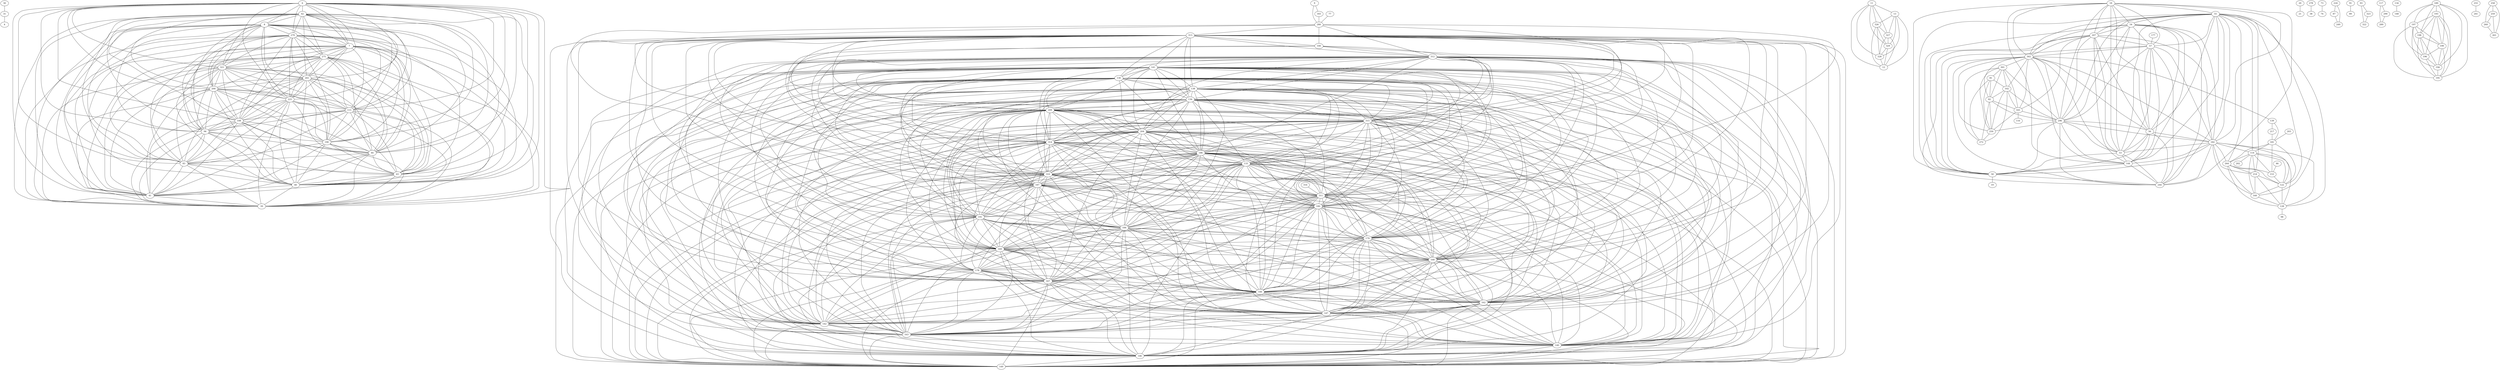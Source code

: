 graph graphname {
4;
6;
7;
8;
9;
11;
12;
13;
18;
19;
20;
21;
30;
31;
38;
39;
40;
41;
42;
43;
44;
46;
53;
54;
55;
56;
57;
58;
73;
74;
77;
81;
82;
83;
87;
89;
91;
93;
94;
98;
100;
102;
108;
114;
115;
116;
117;
122;
128;
130;
133;
134;
136;
138;
139;
140;
141;
142;
144;
146;
147;
148;
149;
153;
160;
162;
163;
165;
166;
167;
168;
169;
177;
178;
179;
180;
181;
182;
183;
184;
186;
187;
189;
190;
191;
193;
194;
195;
196;
197;
198;
199;
200;
202;
203;
204;
207;
209;
214;
217;
224;
225;
241;
244;
249;
250;
255;
258;
259;
260;
261;
264;
265;
272;
275;
278;
279;
280;
289;
290;
296;
301;
302;
310;
311;
312;
313;
314;
315;
316;
321;
322;
323;
326;
327;
328;
329;
180 -- 313;
312 -- 204;
315 -- 140;
9 -- 183;
58 -- 19;
296 -- 250;
115 -- 94;
280 -- 9;
179 -- 167;
108 -- 7;
54 -- 207;
144 -- 58;
138 -- 141;
302 -- 18;
160 -- 114;
166 -- 184;
225 -- 7;
265 -- 6;
146 -- 204;
115 -- 39;
13 -- 327;
275 -- 279;
184 -- 315;
133 -- 168;
162 -- 191;
41 -- 265;
8 -- 94;
265 -- 190;
138 -- 180;
141 -- 169;
181 -- 114;
146 -- 180;
114 -- 55;
141 -- 314;
142 -- 184;
41 -- 43;
115 -- 44;
149 -- 184;
190 -- 115;
149 -- 315;
301 -- 250;
82 -- 165;
140 -- 312;
55 -- 122;
187 -- 162;
138 -- 191;
141 -- 162;
163 -- 141;
94 -- 265;
313 -- 179;
42 -- 275;
315 -- 147;
18 -- 296;
57 -- 182;
41 -- 44;
314 -- 146;
179 -- 186;
94 -- 43;
43 -- 321;
100 -- 310;
181 -- 122;
140 -- 311;
114 -- 214;
186 -- 315;
264 -- 214;
138 -- 166;
163 -- 178;
182 -- 114;
312 -- 141;
225 -- 42;
142 -- 138;
54 -- 56;
58 -- 55;
117 -- 290;
44 -- 6;
166 -- 204;
44 -- 321;
130 -- 142;
261 -- 259;
102 -- 82;
180 -- 162;
165 -- 301;
8 -- 115;
144 -- 56;
53 -- 18;
163 -- 187;
275 -- 8;
142 -- 141;
310 -- 169;
166 -- 311;
167 -- 191;
136 -- 209;
83 -- 42;
102 -- 250;
179 -- 136;
40 -- 279;
39 -- 321;
42 -- 39;
167 -- 136;
133 -- 140;
180 -- 169;
93 -- 323;
169 -- 184;
138 -- 168;
140 -- 180;
200 -- 44;
315 -- 166;
7 -- 115;
265 -- 43;
194 -- 195;
58 -- 57;
41 -- 7;
197 -- 199;
204 -- 191;
18 -- 55;
184 -- 179;
315 -- 133;
302 -- 56;
140 -- 179;
94 -- 40;
144 -- 54;
200 -- 83;
163 -- 169;
146 -- 147;
312 -- 162;
311 -- 186;
315 -- 191;
265 -- 44;
313 -- 162;
310 -- 187;
313 -- 312;
100 -- 311;
178 -- 147;
275 -- 321;
94 -- 7;
42 -- 41;
279 -- 115;
180 -- 191;
312 -- 314;
186 -- 162;
167 -- 311;
146 -- 138;
312 -- 169;
311 -- 179;
168 -- 163;
315 -- 180;
195 -- 193;
178 -- 138;
130 -- 146;
167 -- 315;
6 -- 42;
329 -- 12;
169 -- 147;
194 -- 189;
146 -- 312;
146 -- 133;
311 -- 136;
39 -- 7;
149 -- 136;
195 -- 198;
168 -- 313;
167 -- 163;
178 -- 133;
40 -- 190;
162 -- 314;
180 -- 141;
186 -- 180;
43 -- 40;
313 -- 187;
184 -- 311;
83 -- 94;
41 -- 8;
310 -- 140;
162 -- 130;
42 -- 115;
279 -- 41;
311 -- 133;
30 -- 31;
179 -- 310;
326 -- 12;
130 -- 315;
186 -- 204;
204 -- 163;
190 -- 321;
83 -- 265;
147 -- 142;
296 -- 58;
186 -- 191;
209 -- 313;
138 -- 314;
144 -- 18;
130 -- 204;
133 -- 313;
296 -- 54;
141 -- 146;
180 -- 147;
57 -- 302;
259 -- 260;
316 -- 311;
163 -- 311;
182 -- 58;
55 -- 296;
94 -- 200;
149 -- 163;
83 -- 108;
321 -- 265;
195 -- 189;
128 -- 98;
56 -- 57;
204 -- 209;
83 -- 279;
166 -- 179;
302 -- 102;
114 -- 264;
39 -- 43;
160 -- 128;
214 -- 55;
261 -- 258;
42 -- 108;
133 -- 179;
82 -- 272;
178 -- 169;
144 -- 302;
39 -- 265;
169 -- 314;
209 -- 147;
40 -- 41;
313 -- 141;
7 -- 42;
329 -- 13;
57 -- 144;
168 -- 141;
115 -- 83;
225 -- 108;
178 -- 209;
7 -- 200;
162 -- 147;
204 -- 314;
82 -- 81;
327 -- 11;
296 -- 244;
102 -- 301;
42 -- 94;
244 -- 54;
133 -- 310;
209 -- 141;
180 -- 314;
147 -- 179;
207 -- 58;
83 -- 8;
200 -- 225;
312 -- 186;
153 -- 122;
301 -- 82;
184 -- 138;
146 -- 186;
225 -- 6;
8 -- 39;
128 -- 214;
13 -- 326;
55 -- 207;
136 -- 133;
13 -- 12;
186 -- 310;
133 -- 312;
321 -- 8;
162 -- 204;
313 -- 169;
190 -- 225;
191 -- 136;
314 -- 136;
6 -- 279;
179 -- 180;
149 -- 314;
136 -- 140;
140 -- 313;
312 -- 280;
280 -- 310;
264 -- 153;
163 -- 140;
39 -- 108;
315 -- 146;
166 -- 314;
314 -- 147;
44 -- 8;
130 -- 180;
204 -- 147;
311 -- 313;
187 -- 186;
44 -- 225;
138 -- 167;
146 -- 167;
312 -- 142;
166 -- 162;
225 -- 41;
54 -- 57;
275 -- 115;
117 -- 289;
44 -- 7;
179 -- 130;
142 -- 314;
182 -- 296;
204 -- 138;
133 -- 130;
136 -- 186;
12 -- 11;
180 -- 163;
311 -- 310;
187 -- 179;
163 -- 186;
312 -- 149;
142 -- 146;
187 -- 312;
196 -- 193;
43 -- 190;
168 -- 209;
93 -- 322;
169 -- 191;
138 -- 169;
302 -- 54;
141 -- 204;
296 -- 102;
265 -- 42;
81 -- 102;
142 -- 149;
313 -- 310;
136 -- 178;
190 -- 108;
197 -- 198;
204 -- 184;
136 -- 168;
184 -- 180;
42 -- 190;
122 -- 128;
144 -- 55;
312 -- 163;
149 -- 133;
278 -- 38;
310 -- 184;
191 -- 314;
186 -- 142;
41 -- 6;
184 -- 187;
134 -- 148;
217 -- 181;
130 -- 147;
167 -- 314;
225 -- 279;
6 -- 43;
315 -- 312;
146 -- 166;
169 -- 146;
207 -- 165;
11 -- 13;
140 -- 162;
323 -- 322;
146 -- 313;
275 -- 39;
39 -- 6;
315 -- 204;
44 -- 83;
315 -- 168;
56 -- 182;
57 -- 296;
310 -- 138;
168 -- 314;
167 -- 162;
178 -- 130;
198 -- 193;
250 -- 272;
108 -- 265;
180 -- 142;
147 -- 136;
302 -- 82;
312 -- 184;
275 -- 44;
168 -- 146;
314 -- 209;
310 -- 141;
190 -- 8;
130 -- 312;
180 -- 149;
189 -- 193;
209 -- 312;
138 -- 315;
312 -- 191;
178 -- 180;
181 -- 153;
133 -- 209;
313 -- 130;
169 -- 133;
275 -- 225;
163 -- 310;
149 -- 162;
328 -- 326;
265 -- 8;
41 -- 108;
136 -- 312;
144 -- 296;
56 -- 58;
187 -- 138;
321 -- 42;
302 -- 244;
169 -- 142;
122 -- 182;
329 -- 11;
250 -- 82;
40 -- 321;
279 -- 190;
178 -- 166;
147 -- 311;
41 -- 275;
209 -- 146;
40 -- 42;
142 -- 162;
182 -- 53;
168 -- 142;
41 -- 94;
133 -- 187;
321 -- 200;
133 -- 204;
225 -- 8;
163 -- 147;
94 -- 275;
313 -- 149;
200 -- 108;
275 -- 190;
244 -- 55;
179 -- 209;
209 -- 140;
327 -- 329;
315 -- 142;
191 -- 133;
260 -- 258;
179 -- 169;
40 -- 225;
130 -- 168;
149 -- 311;
301 -- 81;
146 -- 187;
147 -- 187;
313 -- 167;
8 -- 40;
191 -- 130;
115 -- 41;
6 -- 200;
130 -- 163;
184 -- 146;
39 -- 225;
301 -- 272;
140 -- 146;
141 -- 167;
146 -- 178;
40 -- 6;
43 -- 115;
130 -- 186;
204 -- 149;
136 -- 141;
140 -- 314;
186 -- 133;
280 -- 311;
166 -- 168;
7 -- 6;
264 -- 160;
149 -- 209;
200 -- 279;
204 -- 140;
136 -- 180;
311 -- 312;
186 -- 140;
186 -- 313;
311 -- 169;
57 -- 18;
193 -- 199;
141 -- 178;
142 -- 136;
58 -- 53;
8 -- 279;
83 -- 39;
130 -- 140;
244 -- 18;
136 -- 187;
313 -- 163;
184 -- 167;
40 -- 108;
187 -- 178;
140 -- 191;
200 -- 39;
315 -- 163;
191 -- 166;
194 -- 198;
191 -- 311;
196 -- 194;
179 -- 138;
133 -- 138;
136 -- 162;
18 -- 58;
40 -- 83;
302 -- 55;
163 -- 162;
77 -- 280;
194 -- 193;
310 -- 166;
279 -- 7;
42 -- 44;
136 -- 169;
321 -- 115;
302 -- 207;
169 -- 167;
167 -- 180;
311 -- 180;
44 -- 94;
209 -- 187;
130 -- 167;
169 -- 168;
146 -- 136;
311 -- 141;
149 -- 141;
225 -- 43;
43 -- 279;
128 -- 55;
55 -- 57;
108 -- 275;
314 -- 100;
146 -- 310;
311 -- 138;
167 -- 204;
190 -- 6;
326 -- 11;
55 -- 54;
186 -- 178;
115 -- 200;
43 -- 42;
189 -- 199;
56 -- 207;
184 -- 313;
168 -- 147;
310 -- 130;
179 -- 312;
83 -- 190;
279 -- 265;
138 -- 312;
183 -- 280;
199 -- 194;
296 -- 56;
314 -- 315;
321 -- 108;
209 -- 167;
8 -- 6;
142 -- 209;
39 -- 44;
328 -- 327;
41 -- 83;
7 -- 265;
136 -- 313;
162 -- 315;
187 -- 141;
321 -- 41;
182 -- 128;
313 -- 138;
187 -- 311;
58 -- 244;
178 -- 167;
147 -- 310;
203 -- 181;
141 -- 130;
180 -- 310;
327 -- 12;
147 -- 167;
142 -- 163;
128 -- 264;
149 -- 179;
128 -- 114;
209 -- 138;
46 -- 153;
163 -- 146;
165 -- 250;
166 -- 141;
315 -- 136;
326 -- 327;
179 -- 163;
133 -- 163;
190 -- 44;
162 -- 168;
184 -- 133;
184 -- 186;
165 -- 116;
179 -- 168;
166 -- 147;
130 -- 169;
149 -- 310;
184 -- 140;
187 -- 169;
138 -- 136;
147 -- 186;
313 -- 166;
191 -- 141;
41 -- 39;
115 -- 40;
315 -- 100;
182 -- 244;
184 -- 147;
207 -- 244;
167 -- 149;
140 -- 147;
146 -- 179;
40 -- 7;
42 -- 279;
7 -- 8;
142 -- 191;
165 -- 102;
130 -- 187;
6 -- 83;
91 -- 89;
182 -- 207;
187 -- 167;
138 -- 186;
140 -- 138;
166 -- 169;
191 -- 179;
73 -- 74;
166 -- 312;
81 -- 250;
18 -- 182;
180 -- 166;
311 -- 315;
186 -- 141;
311 -- 168;
191 -- 184;
108 -- 94;
214 -- 122;
53 -- 296;
182 -- 302;
225 -- 265;
100 -- 312;
139 -- 217;
184 -- 168;
43 -- 200;
200 -- 40;
191 -- 310;
196 -- 195;
179 -- 141;
224 -- 87;
136 -- 163;
94 -- 225;
315 -- 187;
265 -- 40;
200 -- 190;
310 -- 167;
313 -- 147;
56 -- 18;
312 -- 310;
186 -- 166;
313 -- 204;
199 -- 195;
178 -- 142;
209 -- 186;
160 -- 55;
313 -- 100;
149 -- 140;
198 -- 189;
177 -- 57;
55 -- 56;
204 -- 168;
147 -- 133;
186 -- 168;
146 -- 311;
296 -- 301;
314 -- 184;
54 -- 18;
310 -- 136;
190 -- 7;
122 -- 114;
160 -- 214;
198 -- 199;
20 -- 21;
209 -- 180;
147 -- 138;
214 -- 182;
311 -- 130;
168 -- 187;
179 -- 315;
162 -- 138;
199 -- 196;
321 -- 94;
7 -- 275;
162 -- 133;
56 -- 53;
42 -- 8;
209 -- 166;
83 -- 275;
290 -- 289;
39 -- 94;
209 -- 311;
272 -- 81;
315 -- 280;
57 -- 244;
302 -- 139;
6 -- 94;
187 -- 140;
138 -- 149;
302 -- 250;
144 -- 244;
169 -- 140;
313 -- 191;
149 -- 169;
40 -- 44;
315 -- 313;
149 -- 178;
178 -- 204;
329 -- 328;
310 -- 314;
165 -- 302;
264 -- 55;
166 -- 130;
149 -- 187;
260 -- 261;
302 -- 301;
179 -- 162;
162 -- 169;
209 -- 130;
166 -- 133;
43 -- 7;
314 -- 133;
225 -- 115;
244 -- 56;
184 -- 141;
6 -- 275;
139 -- 181;
114 -- 202;
169 -- 209;
167 -- 140;
130 -- 184;
162 -- 178;
18 -- 207;
187 -- 166;
280 -- 313;
321 -- 6;
191 -- 178;
167 -- 133;
142 -- 310;
53 -- 302;
204 -- 142;
144 -- 182;
184 -- 162;
311 -- 314;
187 -- 191;
146 -- 162;
196 -- 197;
142 -- 313;
130 -- 138;
186 -- 149;
187 -- 180;
167 -- 186;
321 -- 7;
200 -- 41;
163 -- 191;
168 -- 178;
196 -- 189;
224 -- 249;
166 -- 149;
181 -- 264;
204 -- 187;
149 -- 130;
296 -- 207;
8 -- 108;
265 -- 200;
140 -- 166;
168 -- 167;
102 -- 272;
195 -- 197;
168 -- 310;
167 -- 166;
204 -- 169;
328 -- 11;
186 -- 169;
312 -- 180;
275 -- 40;
296 -- 302;
279 -- 44;
82 -- 296;
198 -- 196;
114 -- 153;
162 -- 310;
147 -- 141;
43 -- 44;
189 -- 197;
168 -- 149;
7 -- 83;
178 -- 184;
179 -- 314;
328 -- 13;
178 -- 179;
39 -- 279;
314 -- 313;
209 -- 310;
314 -- 280;
83 -- 225;
193 -- 197;
244 -- 53;
275 -- 200;
329 -- 326;
147 -- 312;
166 -- 136;
43 -- 8;
94 -- 190;
310 -- 315;
204 -- 310;
31 -- 4;
53 -- 55;
207 -- 57;
6 -- 108;
83 -- 321;
180 -- 204;
122 -- 264;
146 -- 191;
57 -- 53;
142 -- 179;
314 -- 130;
136 -- 130;
258 -- 259;
87 -- 249;
311 -- 204;
140 -- 141;
144 -- 207;
54 -- 58;
142 -- 311;
184 -- 163;
165 -- 296;
138 -- 163;
44 -- 108;
133 -- 142;
163 -- 209;
42 -- 200;
255 -- 241;
279 -- 321;
194 -- 197;
115 -- 6;
115 -- 108;
302 -- 58;
146 -- 149;
191 -- 168;
140 -- 168;
312 -- 167;
191 -- 209;
53 -- 144;
43 -- 275;
178 -- 140;
204 -- 179;
209 -- 184;
108 -- 279;
182 -- 160;
190 -- 39;
314 -- 186;
182 -- 264;
328 -- 12;
149 -- 147;
162 -- 311;
209 -- 315;
108 -- 43;
115 -- 265;
122 -- 160;
163 -- 314;
187 -- 142;
40 -- 39;
182 -- 54;
191 -- 147;
142 -- 166;
53 -- 207;
225 -- 321;
53 -- 54;
94 -- 279;
315 -- 141;
100 -- 280;
184 -- 136;
200 -- 8;
140 -- 142;
167 -- 142;
41 -- 190;
162 -- 209;
265 -- 275;
315 -- 169;
204 -- 136;
83 -- 43;
133 -- 141;
180 -- 168;
163 -- 166;
55 -- 182;
187 -- 314;
312 -- 168;
180 -- 133;
191 -- 149;
}
